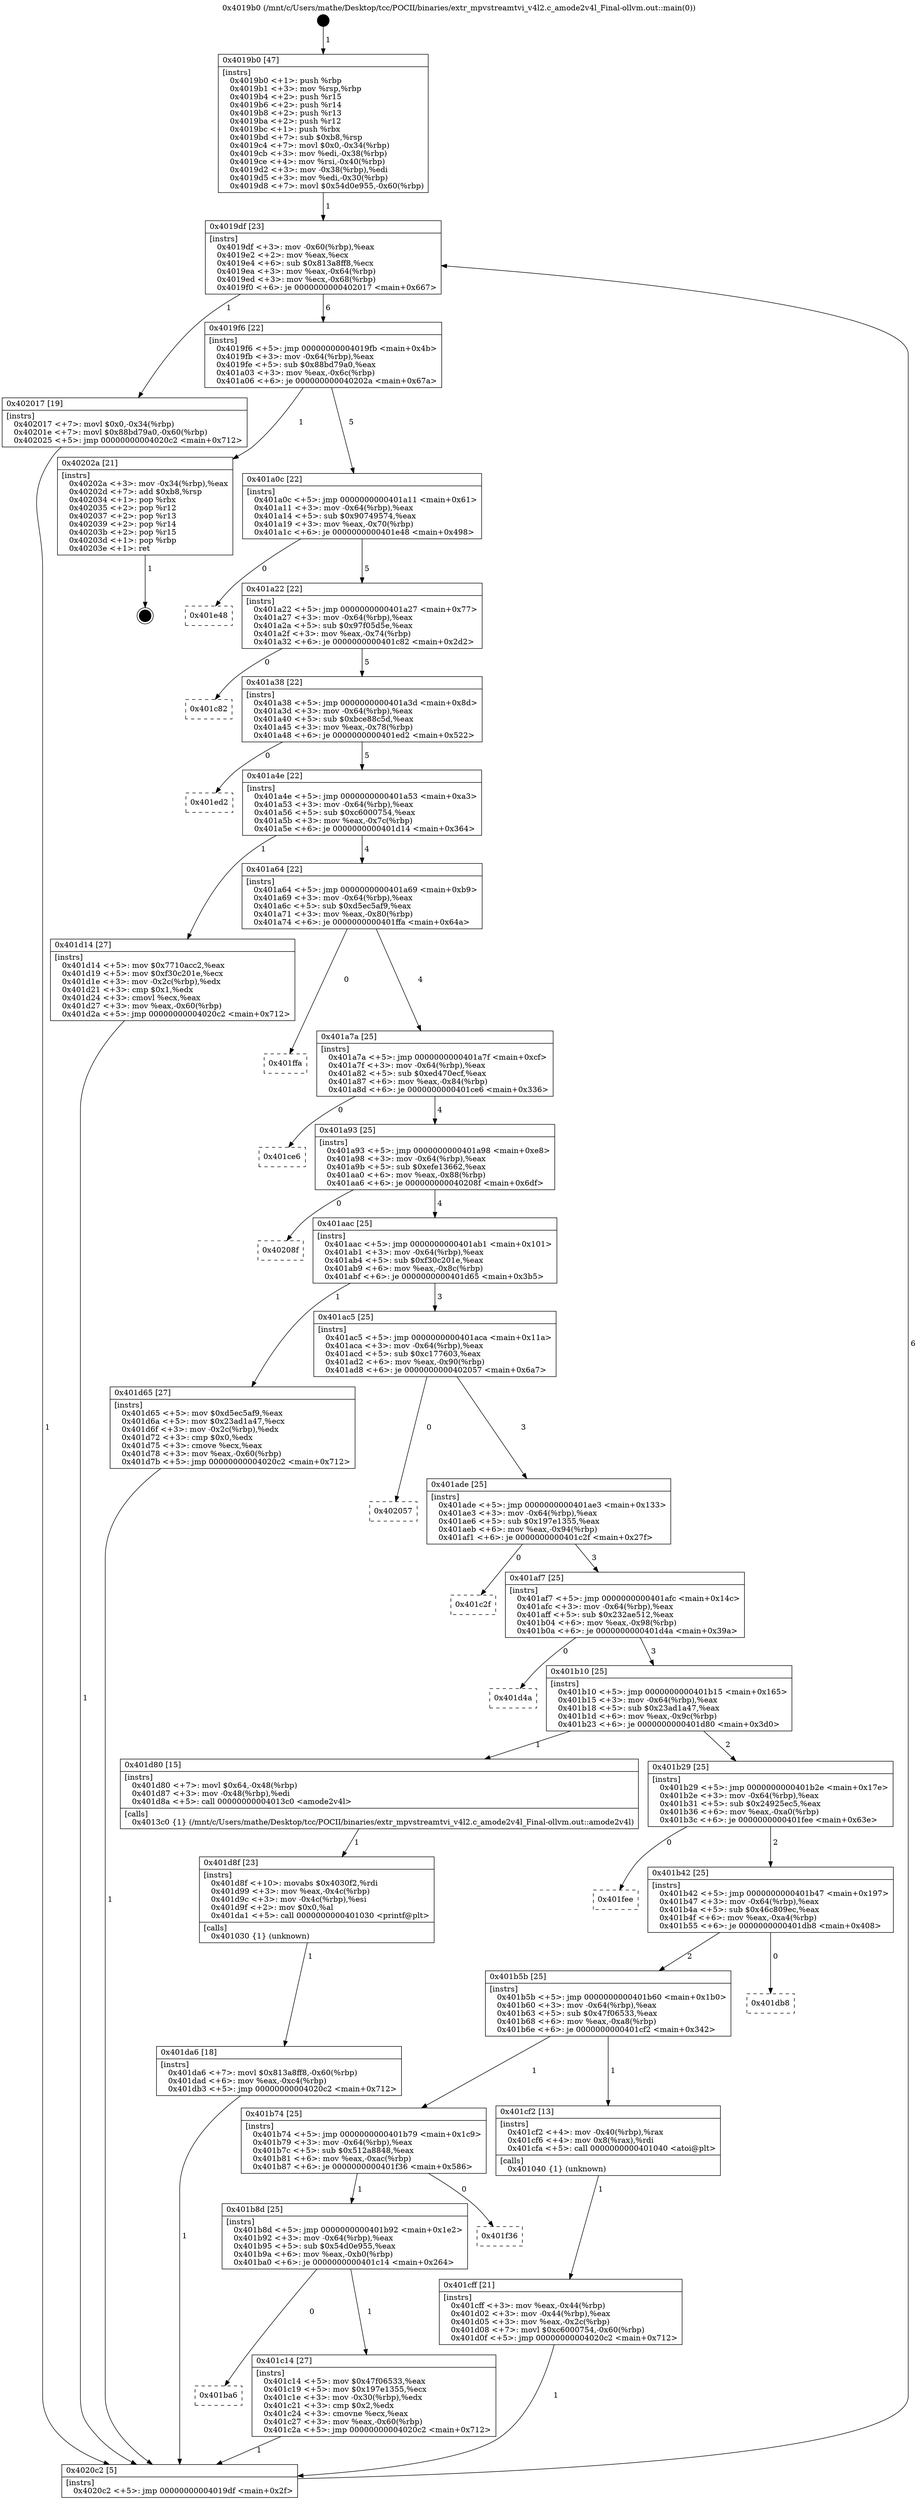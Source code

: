 digraph "0x4019b0" {
  label = "0x4019b0 (/mnt/c/Users/mathe/Desktop/tcc/POCII/binaries/extr_mpvstreamtvi_v4l2.c_amode2v4l_Final-ollvm.out::main(0))"
  labelloc = "t"
  node[shape=record]

  Entry [label="",width=0.3,height=0.3,shape=circle,fillcolor=black,style=filled]
  "0x4019df" [label="{
     0x4019df [23]\l
     | [instrs]\l
     &nbsp;&nbsp;0x4019df \<+3\>: mov -0x60(%rbp),%eax\l
     &nbsp;&nbsp;0x4019e2 \<+2\>: mov %eax,%ecx\l
     &nbsp;&nbsp;0x4019e4 \<+6\>: sub $0x813a8ff8,%ecx\l
     &nbsp;&nbsp;0x4019ea \<+3\>: mov %eax,-0x64(%rbp)\l
     &nbsp;&nbsp;0x4019ed \<+3\>: mov %ecx,-0x68(%rbp)\l
     &nbsp;&nbsp;0x4019f0 \<+6\>: je 0000000000402017 \<main+0x667\>\l
  }"]
  "0x402017" [label="{
     0x402017 [19]\l
     | [instrs]\l
     &nbsp;&nbsp;0x402017 \<+7\>: movl $0x0,-0x34(%rbp)\l
     &nbsp;&nbsp;0x40201e \<+7\>: movl $0x88bd79a0,-0x60(%rbp)\l
     &nbsp;&nbsp;0x402025 \<+5\>: jmp 00000000004020c2 \<main+0x712\>\l
  }"]
  "0x4019f6" [label="{
     0x4019f6 [22]\l
     | [instrs]\l
     &nbsp;&nbsp;0x4019f6 \<+5\>: jmp 00000000004019fb \<main+0x4b\>\l
     &nbsp;&nbsp;0x4019fb \<+3\>: mov -0x64(%rbp),%eax\l
     &nbsp;&nbsp;0x4019fe \<+5\>: sub $0x88bd79a0,%eax\l
     &nbsp;&nbsp;0x401a03 \<+3\>: mov %eax,-0x6c(%rbp)\l
     &nbsp;&nbsp;0x401a06 \<+6\>: je 000000000040202a \<main+0x67a\>\l
  }"]
  Exit [label="",width=0.3,height=0.3,shape=circle,fillcolor=black,style=filled,peripheries=2]
  "0x40202a" [label="{
     0x40202a [21]\l
     | [instrs]\l
     &nbsp;&nbsp;0x40202a \<+3\>: mov -0x34(%rbp),%eax\l
     &nbsp;&nbsp;0x40202d \<+7\>: add $0xb8,%rsp\l
     &nbsp;&nbsp;0x402034 \<+1\>: pop %rbx\l
     &nbsp;&nbsp;0x402035 \<+2\>: pop %r12\l
     &nbsp;&nbsp;0x402037 \<+2\>: pop %r13\l
     &nbsp;&nbsp;0x402039 \<+2\>: pop %r14\l
     &nbsp;&nbsp;0x40203b \<+2\>: pop %r15\l
     &nbsp;&nbsp;0x40203d \<+1\>: pop %rbp\l
     &nbsp;&nbsp;0x40203e \<+1\>: ret\l
  }"]
  "0x401a0c" [label="{
     0x401a0c [22]\l
     | [instrs]\l
     &nbsp;&nbsp;0x401a0c \<+5\>: jmp 0000000000401a11 \<main+0x61\>\l
     &nbsp;&nbsp;0x401a11 \<+3\>: mov -0x64(%rbp),%eax\l
     &nbsp;&nbsp;0x401a14 \<+5\>: sub $0x90749574,%eax\l
     &nbsp;&nbsp;0x401a19 \<+3\>: mov %eax,-0x70(%rbp)\l
     &nbsp;&nbsp;0x401a1c \<+6\>: je 0000000000401e48 \<main+0x498\>\l
  }"]
  "0x401da6" [label="{
     0x401da6 [18]\l
     | [instrs]\l
     &nbsp;&nbsp;0x401da6 \<+7\>: movl $0x813a8ff8,-0x60(%rbp)\l
     &nbsp;&nbsp;0x401dad \<+6\>: mov %eax,-0xc4(%rbp)\l
     &nbsp;&nbsp;0x401db3 \<+5\>: jmp 00000000004020c2 \<main+0x712\>\l
  }"]
  "0x401e48" [label="{
     0x401e48\l
  }", style=dashed]
  "0x401a22" [label="{
     0x401a22 [22]\l
     | [instrs]\l
     &nbsp;&nbsp;0x401a22 \<+5\>: jmp 0000000000401a27 \<main+0x77\>\l
     &nbsp;&nbsp;0x401a27 \<+3\>: mov -0x64(%rbp),%eax\l
     &nbsp;&nbsp;0x401a2a \<+5\>: sub $0x97f05d5e,%eax\l
     &nbsp;&nbsp;0x401a2f \<+3\>: mov %eax,-0x74(%rbp)\l
     &nbsp;&nbsp;0x401a32 \<+6\>: je 0000000000401c82 \<main+0x2d2\>\l
  }"]
  "0x401d8f" [label="{
     0x401d8f [23]\l
     | [instrs]\l
     &nbsp;&nbsp;0x401d8f \<+10\>: movabs $0x4030f2,%rdi\l
     &nbsp;&nbsp;0x401d99 \<+3\>: mov %eax,-0x4c(%rbp)\l
     &nbsp;&nbsp;0x401d9c \<+3\>: mov -0x4c(%rbp),%esi\l
     &nbsp;&nbsp;0x401d9f \<+2\>: mov $0x0,%al\l
     &nbsp;&nbsp;0x401da1 \<+5\>: call 0000000000401030 \<printf@plt\>\l
     | [calls]\l
     &nbsp;&nbsp;0x401030 \{1\} (unknown)\l
  }"]
  "0x401c82" [label="{
     0x401c82\l
  }", style=dashed]
  "0x401a38" [label="{
     0x401a38 [22]\l
     | [instrs]\l
     &nbsp;&nbsp;0x401a38 \<+5\>: jmp 0000000000401a3d \<main+0x8d\>\l
     &nbsp;&nbsp;0x401a3d \<+3\>: mov -0x64(%rbp),%eax\l
     &nbsp;&nbsp;0x401a40 \<+5\>: sub $0xbce88c5d,%eax\l
     &nbsp;&nbsp;0x401a45 \<+3\>: mov %eax,-0x78(%rbp)\l
     &nbsp;&nbsp;0x401a48 \<+6\>: je 0000000000401ed2 \<main+0x522\>\l
  }"]
  "0x401cff" [label="{
     0x401cff [21]\l
     | [instrs]\l
     &nbsp;&nbsp;0x401cff \<+3\>: mov %eax,-0x44(%rbp)\l
     &nbsp;&nbsp;0x401d02 \<+3\>: mov -0x44(%rbp),%eax\l
     &nbsp;&nbsp;0x401d05 \<+3\>: mov %eax,-0x2c(%rbp)\l
     &nbsp;&nbsp;0x401d08 \<+7\>: movl $0xc6000754,-0x60(%rbp)\l
     &nbsp;&nbsp;0x401d0f \<+5\>: jmp 00000000004020c2 \<main+0x712\>\l
  }"]
  "0x401ed2" [label="{
     0x401ed2\l
  }", style=dashed]
  "0x401a4e" [label="{
     0x401a4e [22]\l
     | [instrs]\l
     &nbsp;&nbsp;0x401a4e \<+5\>: jmp 0000000000401a53 \<main+0xa3\>\l
     &nbsp;&nbsp;0x401a53 \<+3\>: mov -0x64(%rbp),%eax\l
     &nbsp;&nbsp;0x401a56 \<+5\>: sub $0xc6000754,%eax\l
     &nbsp;&nbsp;0x401a5b \<+3\>: mov %eax,-0x7c(%rbp)\l
     &nbsp;&nbsp;0x401a5e \<+6\>: je 0000000000401d14 \<main+0x364\>\l
  }"]
  "0x4019b0" [label="{
     0x4019b0 [47]\l
     | [instrs]\l
     &nbsp;&nbsp;0x4019b0 \<+1\>: push %rbp\l
     &nbsp;&nbsp;0x4019b1 \<+3\>: mov %rsp,%rbp\l
     &nbsp;&nbsp;0x4019b4 \<+2\>: push %r15\l
     &nbsp;&nbsp;0x4019b6 \<+2\>: push %r14\l
     &nbsp;&nbsp;0x4019b8 \<+2\>: push %r13\l
     &nbsp;&nbsp;0x4019ba \<+2\>: push %r12\l
     &nbsp;&nbsp;0x4019bc \<+1\>: push %rbx\l
     &nbsp;&nbsp;0x4019bd \<+7\>: sub $0xb8,%rsp\l
     &nbsp;&nbsp;0x4019c4 \<+7\>: movl $0x0,-0x34(%rbp)\l
     &nbsp;&nbsp;0x4019cb \<+3\>: mov %edi,-0x38(%rbp)\l
     &nbsp;&nbsp;0x4019ce \<+4\>: mov %rsi,-0x40(%rbp)\l
     &nbsp;&nbsp;0x4019d2 \<+3\>: mov -0x38(%rbp),%edi\l
     &nbsp;&nbsp;0x4019d5 \<+3\>: mov %edi,-0x30(%rbp)\l
     &nbsp;&nbsp;0x4019d8 \<+7\>: movl $0x54d0e955,-0x60(%rbp)\l
  }"]
  "0x401d14" [label="{
     0x401d14 [27]\l
     | [instrs]\l
     &nbsp;&nbsp;0x401d14 \<+5\>: mov $0x7710acc2,%eax\l
     &nbsp;&nbsp;0x401d19 \<+5\>: mov $0xf30c201e,%ecx\l
     &nbsp;&nbsp;0x401d1e \<+3\>: mov -0x2c(%rbp),%edx\l
     &nbsp;&nbsp;0x401d21 \<+3\>: cmp $0x1,%edx\l
     &nbsp;&nbsp;0x401d24 \<+3\>: cmovl %ecx,%eax\l
     &nbsp;&nbsp;0x401d27 \<+3\>: mov %eax,-0x60(%rbp)\l
     &nbsp;&nbsp;0x401d2a \<+5\>: jmp 00000000004020c2 \<main+0x712\>\l
  }"]
  "0x401a64" [label="{
     0x401a64 [22]\l
     | [instrs]\l
     &nbsp;&nbsp;0x401a64 \<+5\>: jmp 0000000000401a69 \<main+0xb9\>\l
     &nbsp;&nbsp;0x401a69 \<+3\>: mov -0x64(%rbp),%eax\l
     &nbsp;&nbsp;0x401a6c \<+5\>: sub $0xd5ec5af9,%eax\l
     &nbsp;&nbsp;0x401a71 \<+3\>: mov %eax,-0x80(%rbp)\l
     &nbsp;&nbsp;0x401a74 \<+6\>: je 0000000000401ffa \<main+0x64a\>\l
  }"]
  "0x4020c2" [label="{
     0x4020c2 [5]\l
     | [instrs]\l
     &nbsp;&nbsp;0x4020c2 \<+5\>: jmp 00000000004019df \<main+0x2f\>\l
  }"]
  "0x401ffa" [label="{
     0x401ffa\l
  }", style=dashed]
  "0x401a7a" [label="{
     0x401a7a [25]\l
     | [instrs]\l
     &nbsp;&nbsp;0x401a7a \<+5\>: jmp 0000000000401a7f \<main+0xcf\>\l
     &nbsp;&nbsp;0x401a7f \<+3\>: mov -0x64(%rbp),%eax\l
     &nbsp;&nbsp;0x401a82 \<+5\>: sub $0xed470ecf,%eax\l
     &nbsp;&nbsp;0x401a87 \<+6\>: mov %eax,-0x84(%rbp)\l
     &nbsp;&nbsp;0x401a8d \<+6\>: je 0000000000401ce6 \<main+0x336\>\l
  }"]
  "0x401ba6" [label="{
     0x401ba6\l
  }", style=dashed]
  "0x401ce6" [label="{
     0x401ce6\l
  }", style=dashed]
  "0x401a93" [label="{
     0x401a93 [25]\l
     | [instrs]\l
     &nbsp;&nbsp;0x401a93 \<+5\>: jmp 0000000000401a98 \<main+0xe8\>\l
     &nbsp;&nbsp;0x401a98 \<+3\>: mov -0x64(%rbp),%eax\l
     &nbsp;&nbsp;0x401a9b \<+5\>: sub $0xefe13662,%eax\l
     &nbsp;&nbsp;0x401aa0 \<+6\>: mov %eax,-0x88(%rbp)\l
     &nbsp;&nbsp;0x401aa6 \<+6\>: je 000000000040208f \<main+0x6df\>\l
  }"]
  "0x401c14" [label="{
     0x401c14 [27]\l
     | [instrs]\l
     &nbsp;&nbsp;0x401c14 \<+5\>: mov $0x47f06533,%eax\l
     &nbsp;&nbsp;0x401c19 \<+5\>: mov $0x197e1355,%ecx\l
     &nbsp;&nbsp;0x401c1e \<+3\>: mov -0x30(%rbp),%edx\l
     &nbsp;&nbsp;0x401c21 \<+3\>: cmp $0x2,%edx\l
     &nbsp;&nbsp;0x401c24 \<+3\>: cmovne %ecx,%eax\l
     &nbsp;&nbsp;0x401c27 \<+3\>: mov %eax,-0x60(%rbp)\l
     &nbsp;&nbsp;0x401c2a \<+5\>: jmp 00000000004020c2 \<main+0x712\>\l
  }"]
  "0x40208f" [label="{
     0x40208f\l
  }", style=dashed]
  "0x401aac" [label="{
     0x401aac [25]\l
     | [instrs]\l
     &nbsp;&nbsp;0x401aac \<+5\>: jmp 0000000000401ab1 \<main+0x101\>\l
     &nbsp;&nbsp;0x401ab1 \<+3\>: mov -0x64(%rbp),%eax\l
     &nbsp;&nbsp;0x401ab4 \<+5\>: sub $0xf30c201e,%eax\l
     &nbsp;&nbsp;0x401ab9 \<+6\>: mov %eax,-0x8c(%rbp)\l
     &nbsp;&nbsp;0x401abf \<+6\>: je 0000000000401d65 \<main+0x3b5\>\l
  }"]
  "0x401b8d" [label="{
     0x401b8d [25]\l
     | [instrs]\l
     &nbsp;&nbsp;0x401b8d \<+5\>: jmp 0000000000401b92 \<main+0x1e2\>\l
     &nbsp;&nbsp;0x401b92 \<+3\>: mov -0x64(%rbp),%eax\l
     &nbsp;&nbsp;0x401b95 \<+5\>: sub $0x54d0e955,%eax\l
     &nbsp;&nbsp;0x401b9a \<+6\>: mov %eax,-0xb0(%rbp)\l
     &nbsp;&nbsp;0x401ba0 \<+6\>: je 0000000000401c14 \<main+0x264\>\l
  }"]
  "0x401d65" [label="{
     0x401d65 [27]\l
     | [instrs]\l
     &nbsp;&nbsp;0x401d65 \<+5\>: mov $0xd5ec5af9,%eax\l
     &nbsp;&nbsp;0x401d6a \<+5\>: mov $0x23ad1a47,%ecx\l
     &nbsp;&nbsp;0x401d6f \<+3\>: mov -0x2c(%rbp),%edx\l
     &nbsp;&nbsp;0x401d72 \<+3\>: cmp $0x0,%edx\l
     &nbsp;&nbsp;0x401d75 \<+3\>: cmove %ecx,%eax\l
     &nbsp;&nbsp;0x401d78 \<+3\>: mov %eax,-0x60(%rbp)\l
     &nbsp;&nbsp;0x401d7b \<+5\>: jmp 00000000004020c2 \<main+0x712\>\l
  }"]
  "0x401ac5" [label="{
     0x401ac5 [25]\l
     | [instrs]\l
     &nbsp;&nbsp;0x401ac5 \<+5\>: jmp 0000000000401aca \<main+0x11a\>\l
     &nbsp;&nbsp;0x401aca \<+3\>: mov -0x64(%rbp),%eax\l
     &nbsp;&nbsp;0x401acd \<+5\>: sub $0xc177603,%eax\l
     &nbsp;&nbsp;0x401ad2 \<+6\>: mov %eax,-0x90(%rbp)\l
     &nbsp;&nbsp;0x401ad8 \<+6\>: je 0000000000402057 \<main+0x6a7\>\l
  }"]
  "0x401f36" [label="{
     0x401f36\l
  }", style=dashed]
  "0x402057" [label="{
     0x402057\l
  }", style=dashed]
  "0x401ade" [label="{
     0x401ade [25]\l
     | [instrs]\l
     &nbsp;&nbsp;0x401ade \<+5\>: jmp 0000000000401ae3 \<main+0x133\>\l
     &nbsp;&nbsp;0x401ae3 \<+3\>: mov -0x64(%rbp),%eax\l
     &nbsp;&nbsp;0x401ae6 \<+5\>: sub $0x197e1355,%eax\l
     &nbsp;&nbsp;0x401aeb \<+6\>: mov %eax,-0x94(%rbp)\l
     &nbsp;&nbsp;0x401af1 \<+6\>: je 0000000000401c2f \<main+0x27f\>\l
  }"]
  "0x401b74" [label="{
     0x401b74 [25]\l
     | [instrs]\l
     &nbsp;&nbsp;0x401b74 \<+5\>: jmp 0000000000401b79 \<main+0x1c9\>\l
     &nbsp;&nbsp;0x401b79 \<+3\>: mov -0x64(%rbp),%eax\l
     &nbsp;&nbsp;0x401b7c \<+5\>: sub $0x512a8848,%eax\l
     &nbsp;&nbsp;0x401b81 \<+6\>: mov %eax,-0xac(%rbp)\l
     &nbsp;&nbsp;0x401b87 \<+6\>: je 0000000000401f36 \<main+0x586\>\l
  }"]
  "0x401c2f" [label="{
     0x401c2f\l
  }", style=dashed]
  "0x401af7" [label="{
     0x401af7 [25]\l
     | [instrs]\l
     &nbsp;&nbsp;0x401af7 \<+5\>: jmp 0000000000401afc \<main+0x14c\>\l
     &nbsp;&nbsp;0x401afc \<+3\>: mov -0x64(%rbp),%eax\l
     &nbsp;&nbsp;0x401aff \<+5\>: sub $0x232ae512,%eax\l
     &nbsp;&nbsp;0x401b04 \<+6\>: mov %eax,-0x98(%rbp)\l
     &nbsp;&nbsp;0x401b0a \<+6\>: je 0000000000401d4a \<main+0x39a\>\l
  }"]
  "0x401cf2" [label="{
     0x401cf2 [13]\l
     | [instrs]\l
     &nbsp;&nbsp;0x401cf2 \<+4\>: mov -0x40(%rbp),%rax\l
     &nbsp;&nbsp;0x401cf6 \<+4\>: mov 0x8(%rax),%rdi\l
     &nbsp;&nbsp;0x401cfa \<+5\>: call 0000000000401040 \<atoi@plt\>\l
     | [calls]\l
     &nbsp;&nbsp;0x401040 \{1\} (unknown)\l
  }"]
  "0x401d4a" [label="{
     0x401d4a\l
  }", style=dashed]
  "0x401b10" [label="{
     0x401b10 [25]\l
     | [instrs]\l
     &nbsp;&nbsp;0x401b10 \<+5\>: jmp 0000000000401b15 \<main+0x165\>\l
     &nbsp;&nbsp;0x401b15 \<+3\>: mov -0x64(%rbp),%eax\l
     &nbsp;&nbsp;0x401b18 \<+5\>: sub $0x23ad1a47,%eax\l
     &nbsp;&nbsp;0x401b1d \<+6\>: mov %eax,-0x9c(%rbp)\l
     &nbsp;&nbsp;0x401b23 \<+6\>: je 0000000000401d80 \<main+0x3d0\>\l
  }"]
  "0x401b5b" [label="{
     0x401b5b [25]\l
     | [instrs]\l
     &nbsp;&nbsp;0x401b5b \<+5\>: jmp 0000000000401b60 \<main+0x1b0\>\l
     &nbsp;&nbsp;0x401b60 \<+3\>: mov -0x64(%rbp),%eax\l
     &nbsp;&nbsp;0x401b63 \<+5\>: sub $0x47f06533,%eax\l
     &nbsp;&nbsp;0x401b68 \<+6\>: mov %eax,-0xa8(%rbp)\l
     &nbsp;&nbsp;0x401b6e \<+6\>: je 0000000000401cf2 \<main+0x342\>\l
  }"]
  "0x401d80" [label="{
     0x401d80 [15]\l
     | [instrs]\l
     &nbsp;&nbsp;0x401d80 \<+7\>: movl $0x64,-0x48(%rbp)\l
     &nbsp;&nbsp;0x401d87 \<+3\>: mov -0x48(%rbp),%edi\l
     &nbsp;&nbsp;0x401d8a \<+5\>: call 00000000004013c0 \<amode2v4l\>\l
     | [calls]\l
     &nbsp;&nbsp;0x4013c0 \{1\} (/mnt/c/Users/mathe/Desktop/tcc/POCII/binaries/extr_mpvstreamtvi_v4l2.c_amode2v4l_Final-ollvm.out::amode2v4l)\l
  }"]
  "0x401b29" [label="{
     0x401b29 [25]\l
     | [instrs]\l
     &nbsp;&nbsp;0x401b29 \<+5\>: jmp 0000000000401b2e \<main+0x17e\>\l
     &nbsp;&nbsp;0x401b2e \<+3\>: mov -0x64(%rbp),%eax\l
     &nbsp;&nbsp;0x401b31 \<+5\>: sub $0x24925ec5,%eax\l
     &nbsp;&nbsp;0x401b36 \<+6\>: mov %eax,-0xa0(%rbp)\l
     &nbsp;&nbsp;0x401b3c \<+6\>: je 0000000000401fee \<main+0x63e\>\l
  }"]
  "0x401db8" [label="{
     0x401db8\l
  }", style=dashed]
  "0x401fee" [label="{
     0x401fee\l
  }", style=dashed]
  "0x401b42" [label="{
     0x401b42 [25]\l
     | [instrs]\l
     &nbsp;&nbsp;0x401b42 \<+5\>: jmp 0000000000401b47 \<main+0x197\>\l
     &nbsp;&nbsp;0x401b47 \<+3\>: mov -0x64(%rbp),%eax\l
     &nbsp;&nbsp;0x401b4a \<+5\>: sub $0x46c809ec,%eax\l
     &nbsp;&nbsp;0x401b4f \<+6\>: mov %eax,-0xa4(%rbp)\l
     &nbsp;&nbsp;0x401b55 \<+6\>: je 0000000000401db8 \<main+0x408\>\l
  }"]
  Entry -> "0x4019b0" [label=" 1"]
  "0x4019df" -> "0x402017" [label=" 1"]
  "0x4019df" -> "0x4019f6" [label=" 6"]
  "0x40202a" -> Exit [label=" 1"]
  "0x4019f6" -> "0x40202a" [label=" 1"]
  "0x4019f6" -> "0x401a0c" [label=" 5"]
  "0x402017" -> "0x4020c2" [label=" 1"]
  "0x401a0c" -> "0x401e48" [label=" 0"]
  "0x401a0c" -> "0x401a22" [label=" 5"]
  "0x401da6" -> "0x4020c2" [label=" 1"]
  "0x401a22" -> "0x401c82" [label=" 0"]
  "0x401a22" -> "0x401a38" [label=" 5"]
  "0x401d8f" -> "0x401da6" [label=" 1"]
  "0x401a38" -> "0x401ed2" [label=" 0"]
  "0x401a38" -> "0x401a4e" [label=" 5"]
  "0x401d80" -> "0x401d8f" [label=" 1"]
  "0x401a4e" -> "0x401d14" [label=" 1"]
  "0x401a4e" -> "0x401a64" [label=" 4"]
  "0x401d65" -> "0x4020c2" [label=" 1"]
  "0x401a64" -> "0x401ffa" [label=" 0"]
  "0x401a64" -> "0x401a7a" [label=" 4"]
  "0x401d14" -> "0x4020c2" [label=" 1"]
  "0x401a7a" -> "0x401ce6" [label=" 0"]
  "0x401a7a" -> "0x401a93" [label=" 4"]
  "0x401cff" -> "0x4020c2" [label=" 1"]
  "0x401a93" -> "0x40208f" [label=" 0"]
  "0x401a93" -> "0x401aac" [label=" 4"]
  "0x401cf2" -> "0x401cff" [label=" 1"]
  "0x401aac" -> "0x401d65" [label=" 1"]
  "0x401aac" -> "0x401ac5" [label=" 3"]
  "0x4019b0" -> "0x4019df" [label=" 1"]
  "0x401ac5" -> "0x402057" [label=" 0"]
  "0x401ac5" -> "0x401ade" [label=" 3"]
  "0x401c14" -> "0x4020c2" [label=" 1"]
  "0x401ade" -> "0x401c2f" [label=" 0"]
  "0x401ade" -> "0x401af7" [label=" 3"]
  "0x401b8d" -> "0x401c14" [label=" 1"]
  "0x401af7" -> "0x401d4a" [label=" 0"]
  "0x401af7" -> "0x401b10" [label=" 3"]
  "0x4020c2" -> "0x4019df" [label=" 6"]
  "0x401b10" -> "0x401d80" [label=" 1"]
  "0x401b10" -> "0x401b29" [label=" 2"]
  "0x401b74" -> "0x401f36" [label=" 0"]
  "0x401b29" -> "0x401fee" [label=" 0"]
  "0x401b29" -> "0x401b42" [label=" 2"]
  "0x401b8d" -> "0x401ba6" [label=" 0"]
  "0x401b42" -> "0x401db8" [label=" 0"]
  "0x401b42" -> "0x401b5b" [label=" 2"]
  "0x401b74" -> "0x401b8d" [label=" 1"]
  "0x401b5b" -> "0x401cf2" [label=" 1"]
  "0x401b5b" -> "0x401b74" [label=" 1"]
}
